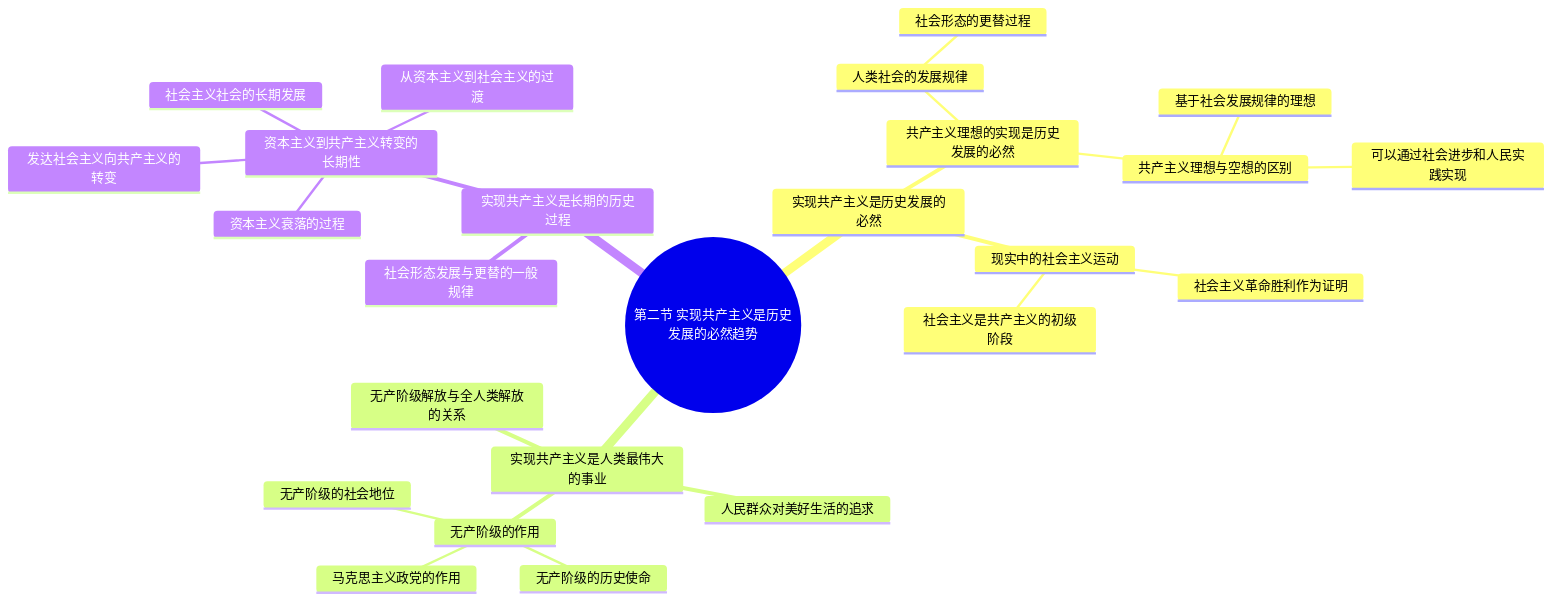 mindmap
  root((第二节 实现共产主义是历史发展的必然趋势))
    实现共产主义是历史发展的必然
      共产主义理想的实现是历史发展的必然
        人类社会的发展规律
          社会形态的更替过程
        共产主义理想与空想的区别
          基于社会发展规律的理想
          可以通过社会进步和人民实践实现
      现实中的社会主义运动
        社会主义革命胜利作为证明
        社会主义是共产主义的初级阶段
    实现共产主义是人类最伟大的事业
      人民群众对美好生活的追求
      无产阶级的作用
        无产阶级的社会地位
        无产阶级的历史使命
        马克思主义政党的作用
      无产阶级解放与全人类解放的关系
    实现共产主义是长期的历史过程
      社会形态发展与更替的一般规律
      资本主义到共产主义转变的长期性
        资本主义衰落的过程
        从资本主义到社会主义的过渡
        社会主义社会的长期发展
        发达社会主义向共产主义的转变